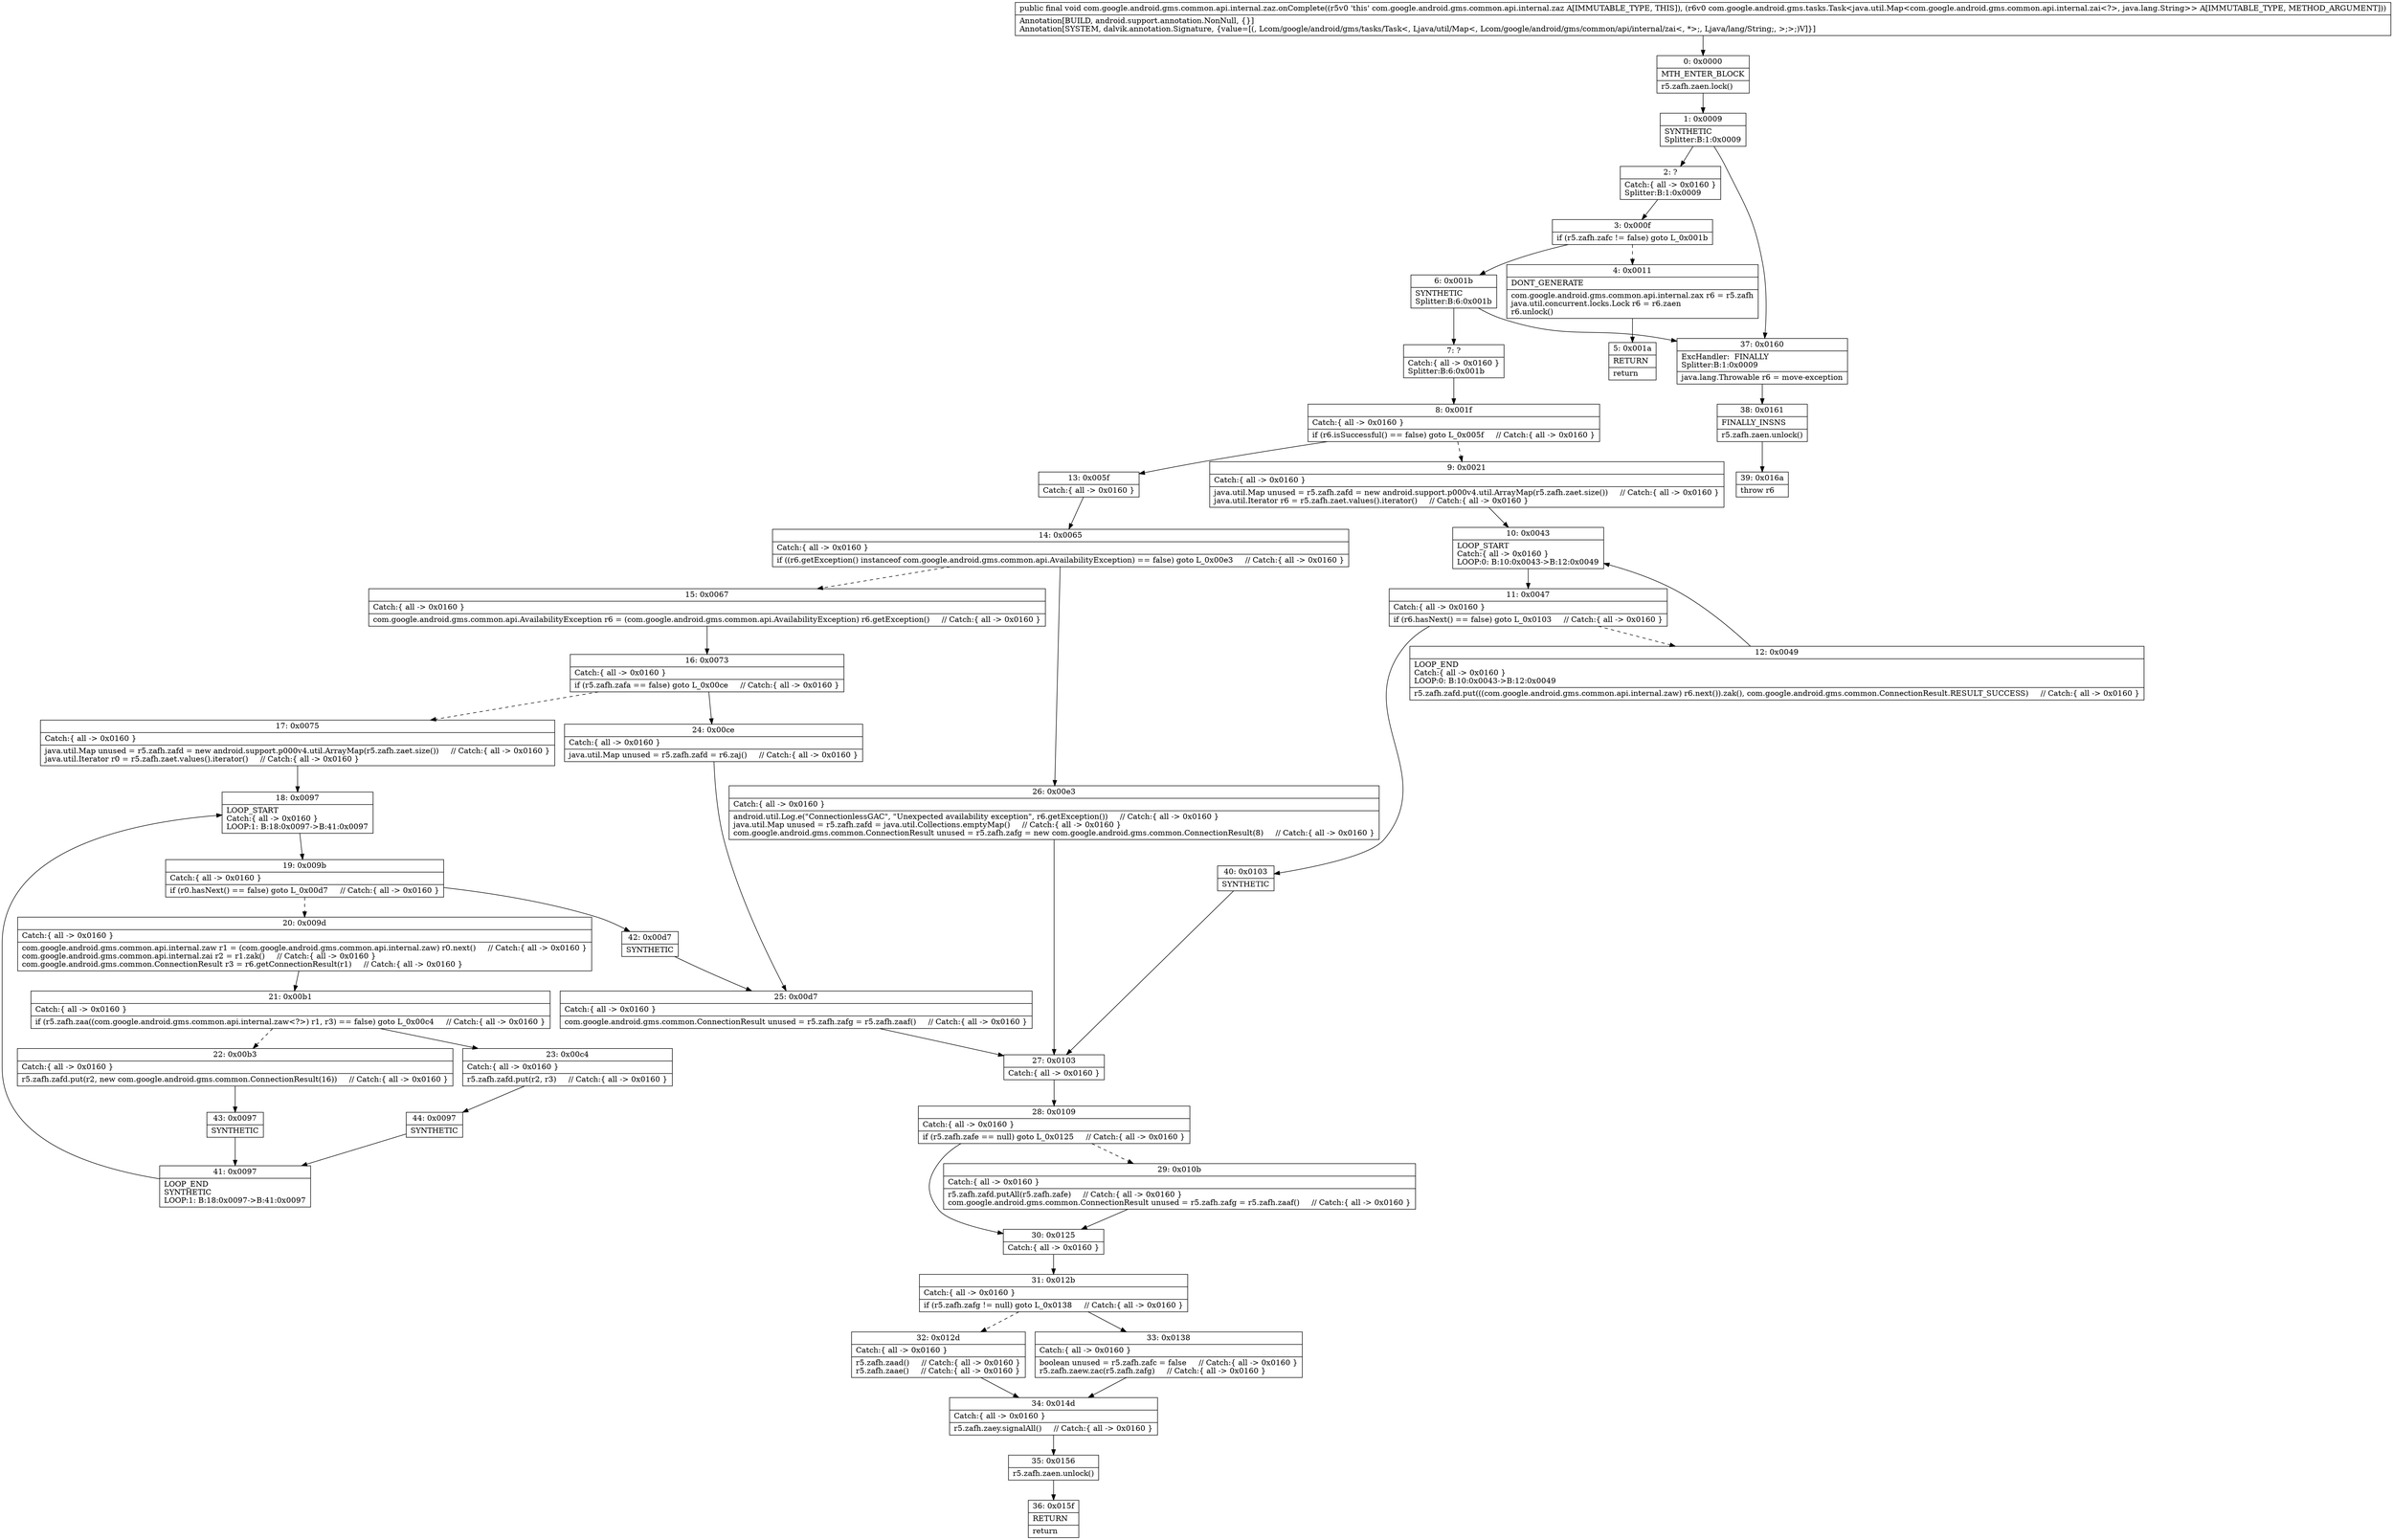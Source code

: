 digraph "CFG forcom.google.android.gms.common.api.internal.zaz.onComplete(Lcom\/google\/android\/gms\/tasks\/Task;)V" {
Node_0 [shape=record,label="{0\:\ 0x0000|MTH_ENTER_BLOCK\l|r5.zafh.zaen.lock()\l}"];
Node_1 [shape=record,label="{1\:\ 0x0009|SYNTHETIC\lSplitter:B:1:0x0009\l}"];
Node_2 [shape=record,label="{2\:\ ?|Catch:\{ all \-\> 0x0160 \}\lSplitter:B:1:0x0009\l}"];
Node_3 [shape=record,label="{3\:\ 0x000f|if (r5.zafh.zafc != false) goto L_0x001b\l}"];
Node_4 [shape=record,label="{4\:\ 0x0011|DONT_GENERATE\l|com.google.android.gms.common.api.internal.zax r6 = r5.zafh\ljava.util.concurrent.locks.Lock r6 = r6.zaen\lr6.unlock()\l}"];
Node_5 [shape=record,label="{5\:\ 0x001a|RETURN\l|return\l}"];
Node_6 [shape=record,label="{6\:\ 0x001b|SYNTHETIC\lSplitter:B:6:0x001b\l}"];
Node_7 [shape=record,label="{7\:\ ?|Catch:\{ all \-\> 0x0160 \}\lSplitter:B:6:0x001b\l}"];
Node_8 [shape=record,label="{8\:\ 0x001f|Catch:\{ all \-\> 0x0160 \}\l|if (r6.isSuccessful() == false) goto L_0x005f     \/\/ Catch:\{ all \-\> 0x0160 \}\l}"];
Node_9 [shape=record,label="{9\:\ 0x0021|Catch:\{ all \-\> 0x0160 \}\l|java.util.Map unused = r5.zafh.zafd = new android.support.p000v4.util.ArrayMap(r5.zafh.zaet.size())     \/\/ Catch:\{ all \-\> 0x0160 \}\ljava.util.Iterator r6 = r5.zafh.zaet.values().iterator()     \/\/ Catch:\{ all \-\> 0x0160 \}\l}"];
Node_10 [shape=record,label="{10\:\ 0x0043|LOOP_START\lCatch:\{ all \-\> 0x0160 \}\lLOOP:0: B:10:0x0043\-\>B:12:0x0049\l}"];
Node_11 [shape=record,label="{11\:\ 0x0047|Catch:\{ all \-\> 0x0160 \}\l|if (r6.hasNext() == false) goto L_0x0103     \/\/ Catch:\{ all \-\> 0x0160 \}\l}"];
Node_12 [shape=record,label="{12\:\ 0x0049|LOOP_END\lCatch:\{ all \-\> 0x0160 \}\lLOOP:0: B:10:0x0043\-\>B:12:0x0049\l|r5.zafh.zafd.put(((com.google.android.gms.common.api.internal.zaw) r6.next()).zak(), com.google.android.gms.common.ConnectionResult.RESULT_SUCCESS)     \/\/ Catch:\{ all \-\> 0x0160 \}\l}"];
Node_13 [shape=record,label="{13\:\ 0x005f|Catch:\{ all \-\> 0x0160 \}\l}"];
Node_14 [shape=record,label="{14\:\ 0x0065|Catch:\{ all \-\> 0x0160 \}\l|if ((r6.getException() instanceof com.google.android.gms.common.api.AvailabilityException) == false) goto L_0x00e3     \/\/ Catch:\{ all \-\> 0x0160 \}\l}"];
Node_15 [shape=record,label="{15\:\ 0x0067|Catch:\{ all \-\> 0x0160 \}\l|com.google.android.gms.common.api.AvailabilityException r6 = (com.google.android.gms.common.api.AvailabilityException) r6.getException()     \/\/ Catch:\{ all \-\> 0x0160 \}\l}"];
Node_16 [shape=record,label="{16\:\ 0x0073|Catch:\{ all \-\> 0x0160 \}\l|if (r5.zafh.zafa == false) goto L_0x00ce     \/\/ Catch:\{ all \-\> 0x0160 \}\l}"];
Node_17 [shape=record,label="{17\:\ 0x0075|Catch:\{ all \-\> 0x0160 \}\l|java.util.Map unused = r5.zafh.zafd = new android.support.p000v4.util.ArrayMap(r5.zafh.zaet.size())     \/\/ Catch:\{ all \-\> 0x0160 \}\ljava.util.Iterator r0 = r5.zafh.zaet.values().iterator()     \/\/ Catch:\{ all \-\> 0x0160 \}\l}"];
Node_18 [shape=record,label="{18\:\ 0x0097|LOOP_START\lCatch:\{ all \-\> 0x0160 \}\lLOOP:1: B:18:0x0097\-\>B:41:0x0097\l}"];
Node_19 [shape=record,label="{19\:\ 0x009b|Catch:\{ all \-\> 0x0160 \}\l|if (r0.hasNext() == false) goto L_0x00d7     \/\/ Catch:\{ all \-\> 0x0160 \}\l}"];
Node_20 [shape=record,label="{20\:\ 0x009d|Catch:\{ all \-\> 0x0160 \}\l|com.google.android.gms.common.api.internal.zaw r1 = (com.google.android.gms.common.api.internal.zaw) r0.next()     \/\/ Catch:\{ all \-\> 0x0160 \}\lcom.google.android.gms.common.api.internal.zai r2 = r1.zak()     \/\/ Catch:\{ all \-\> 0x0160 \}\lcom.google.android.gms.common.ConnectionResult r3 = r6.getConnectionResult(r1)     \/\/ Catch:\{ all \-\> 0x0160 \}\l}"];
Node_21 [shape=record,label="{21\:\ 0x00b1|Catch:\{ all \-\> 0x0160 \}\l|if (r5.zafh.zaa((com.google.android.gms.common.api.internal.zaw\<?\>) r1, r3) == false) goto L_0x00c4     \/\/ Catch:\{ all \-\> 0x0160 \}\l}"];
Node_22 [shape=record,label="{22\:\ 0x00b3|Catch:\{ all \-\> 0x0160 \}\l|r5.zafh.zafd.put(r2, new com.google.android.gms.common.ConnectionResult(16))     \/\/ Catch:\{ all \-\> 0x0160 \}\l}"];
Node_23 [shape=record,label="{23\:\ 0x00c4|Catch:\{ all \-\> 0x0160 \}\l|r5.zafh.zafd.put(r2, r3)     \/\/ Catch:\{ all \-\> 0x0160 \}\l}"];
Node_24 [shape=record,label="{24\:\ 0x00ce|Catch:\{ all \-\> 0x0160 \}\l|java.util.Map unused = r5.zafh.zafd = r6.zaj()     \/\/ Catch:\{ all \-\> 0x0160 \}\l}"];
Node_25 [shape=record,label="{25\:\ 0x00d7|Catch:\{ all \-\> 0x0160 \}\l|com.google.android.gms.common.ConnectionResult unused = r5.zafh.zafg = r5.zafh.zaaf()     \/\/ Catch:\{ all \-\> 0x0160 \}\l}"];
Node_26 [shape=record,label="{26\:\ 0x00e3|Catch:\{ all \-\> 0x0160 \}\l|android.util.Log.e(\"ConnectionlessGAC\", \"Unexpected availability exception\", r6.getException())     \/\/ Catch:\{ all \-\> 0x0160 \}\ljava.util.Map unused = r5.zafh.zafd = java.util.Collections.emptyMap()     \/\/ Catch:\{ all \-\> 0x0160 \}\lcom.google.android.gms.common.ConnectionResult unused = r5.zafh.zafg = new com.google.android.gms.common.ConnectionResult(8)     \/\/ Catch:\{ all \-\> 0x0160 \}\l}"];
Node_27 [shape=record,label="{27\:\ 0x0103|Catch:\{ all \-\> 0x0160 \}\l}"];
Node_28 [shape=record,label="{28\:\ 0x0109|Catch:\{ all \-\> 0x0160 \}\l|if (r5.zafh.zafe == null) goto L_0x0125     \/\/ Catch:\{ all \-\> 0x0160 \}\l}"];
Node_29 [shape=record,label="{29\:\ 0x010b|Catch:\{ all \-\> 0x0160 \}\l|r5.zafh.zafd.putAll(r5.zafh.zafe)     \/\/ Catch:\{ all \-\> 0x0160 \}\lcom.google.android.gms.common.ConnectionResult unused = r5.zafh.zafg = r5.zafh.zaaf()     \/\/ Catch:\{ all \-\> 0x0160 \}\l}"];
Node_30 [shape=record,label="{30\:\ 0x0125|Catch:\{ all \-\> 0x0160 \}\l}"];
Node_31 [shape=record,label="{31\:\ 0x012b|Catch:\{ all \-\> 0x0160 \}\l|if (r5.zafh.zafg != null) goto L_0x0138     \/\/ Catch:\{ all \-\> 0x0160 \}\l}"];
Node_32 [shape=record,label="{32\:\ 0x012d|Catch:\{ all \-\> 0x0160 \}\l|r5.zafh.zaad()     \/\/ Catch:\{ all \-\> 0x0160 \}\lr5.zafh.zaae()     \/\/ Catch:\{ all \-\> 0x0160 \}\l}"];
Node_33 [shape=record,label="{33\:\ 0x0138|Catch:\{ all \-\> 0x0160 \}\l|boolean unused = r5.zafh.zafc = false     \/\/ Catch:\{ all \-\> 0x0160 \}\lr5.zafh.zaew.zac(r5.zafh.zafg)     \/\/ Catch:\{ all \-\> 0x0160 \}\l}"];
Node_34 [shape=record,label="{34\:\ 0x014d|Catch:\{ all \-\> 0x0160 \}\l|r5.zafh.zaey.signalAll()     \/\/ Catch:\{ all \-\> 0x0160 \}\l}"];
Node_35 [shape=record,label="{35\:\ 0x0156|r5.zafh.zaen.unlock()\l}"];
Node_36 [shape=record,label="{36\:\ 0x015f|RETURN\l|return\l}"];
Node_37 [shape=record,label="{37\:\ 0x0160|ExcHandler:  FINALLY\lSplitter:B:1:0x0009\l|java.lang.Throwable r6 = move\-exception\l}"];
Node_38 [shape=record,label="{38\:\ 0x0161|FINALLY_INSNS\l|r5.zafh.zaen.unlock()\l}"];
Node_39 [shape=record,label="{39\:\ 0x016a|throw r6\l}"];
Node_40 [shape=record,label="{40\:\ 0x0103|SYNTHETIC\l}"];
Node_41 [shape=record,label="{41\:\ 0x0097|LOOP_END\lSYNTHETIC\lLOOP:1: B:18:0x0097\-\>B:41:0x0097\l}"];
Node_42 [shape=record,label="{42\:\ 0x00d7|SYNTHETIC\l}"];
Node_43 [shape=record,label="{43\:\ 0x0097|SYNTHETIC\l}"];
Node_44 [shape=record,label="{44\:\ 0x0097|SYNTHETIC\l}"];
MethodNode[shape=record,label="{public final void com.google.android.gms.common.api.internal.zaz.onComplete((r5v0 'this' com.google.android.gms.common.api.internal.zaz A[IMMUTABLE_TYPE, THIS]), (r6v0 com.google.android.gms.tasks.Task\<java.util.Map\<com.google.android.gms.common.api.internal.zai\<?\>, java.lang.String\>\> A[IMMUTABLE_TYPE, METHOD_ARGUMENT]))  | Annotation[BUILD, android.support.annotation.NonNull, \{\}]\lAnnotation[SYSTEM, dalvik.annotation.Signature, \{value=[(, Lcom\/google\/android\/gms\/tasks\/Task\<, Ljava\/util\/Map\<, Lcom\/google\/android\/gms\/common\/api\/internal\/zai\<, *\>;, Ljava\/lang\/String;, \>;\>;)V]\}]\l}"];
MethodNode -> Node_0;
Node_0 -> Node_1;
Node_1 -> Node_2;
Node_1 -> Node_37;
Node_2 -> Node_3;
Node_3 -> Node_4[style=dashed];
Node_3 -> Node_6;
Node_4 -> Node_5;
Node_6 -> Node_7;
Node_6 -> Node_37;
Node_7 -> Node_8;
Node_8 -> Node_9[style=dashed];
Node_8 -> Node_13;
Node_9 -> Node_10;
Node_10 -> Node_11;
Node_11 -> Node_12[style=dashed];
Node_11 -> Node_40;
Node_12 -> Node_10;
Node_13 -> Node_14;
Node_14 -> Node_15[style=dashed];
Node_14 -> Node_26;
Node_15 -> Node_16;
Node_16 -> Node_17[style=dashed];
Node_16 -> Node_24;
Node_17 -> Node_18;
Node_18 -> Node_19;
Node_19 -> Node_20[style=dashed];
Node_19 -> Node_42;
Node_20 -> Node_21;
Node_21 -> Node_22[style=dashed];
Node_21 -> Node_23;
Node_22 -> Node_43;
Node_23 -> Node_44;
Node_24 -> Node_25;
Node_25 -> Node_27;
Node_26 -> Node_27;
Node_27 -> Node_28;
Node_28 -> Node_29[style=dashed];
Node_28 -> Node_30;
Node_29 -> Node_30;
Node_30 -> Node_31;
Node_31 -> Node_32[style=dashed];
Node_31 -> Node_33;
Node_32 -> Node_34;
Node_33 -> Node_34;
Node_34 -> Node_35;
Node_35 -> Node_36;
Node_37 -> Node_38;
Node_38 -> Node_39;
Node_40 -> Node_27;
Node_41 -> Node_18;
Node_42 -> Node_25;
Node_43 -> Node_41;
Node_44 -> Node_41;
}


